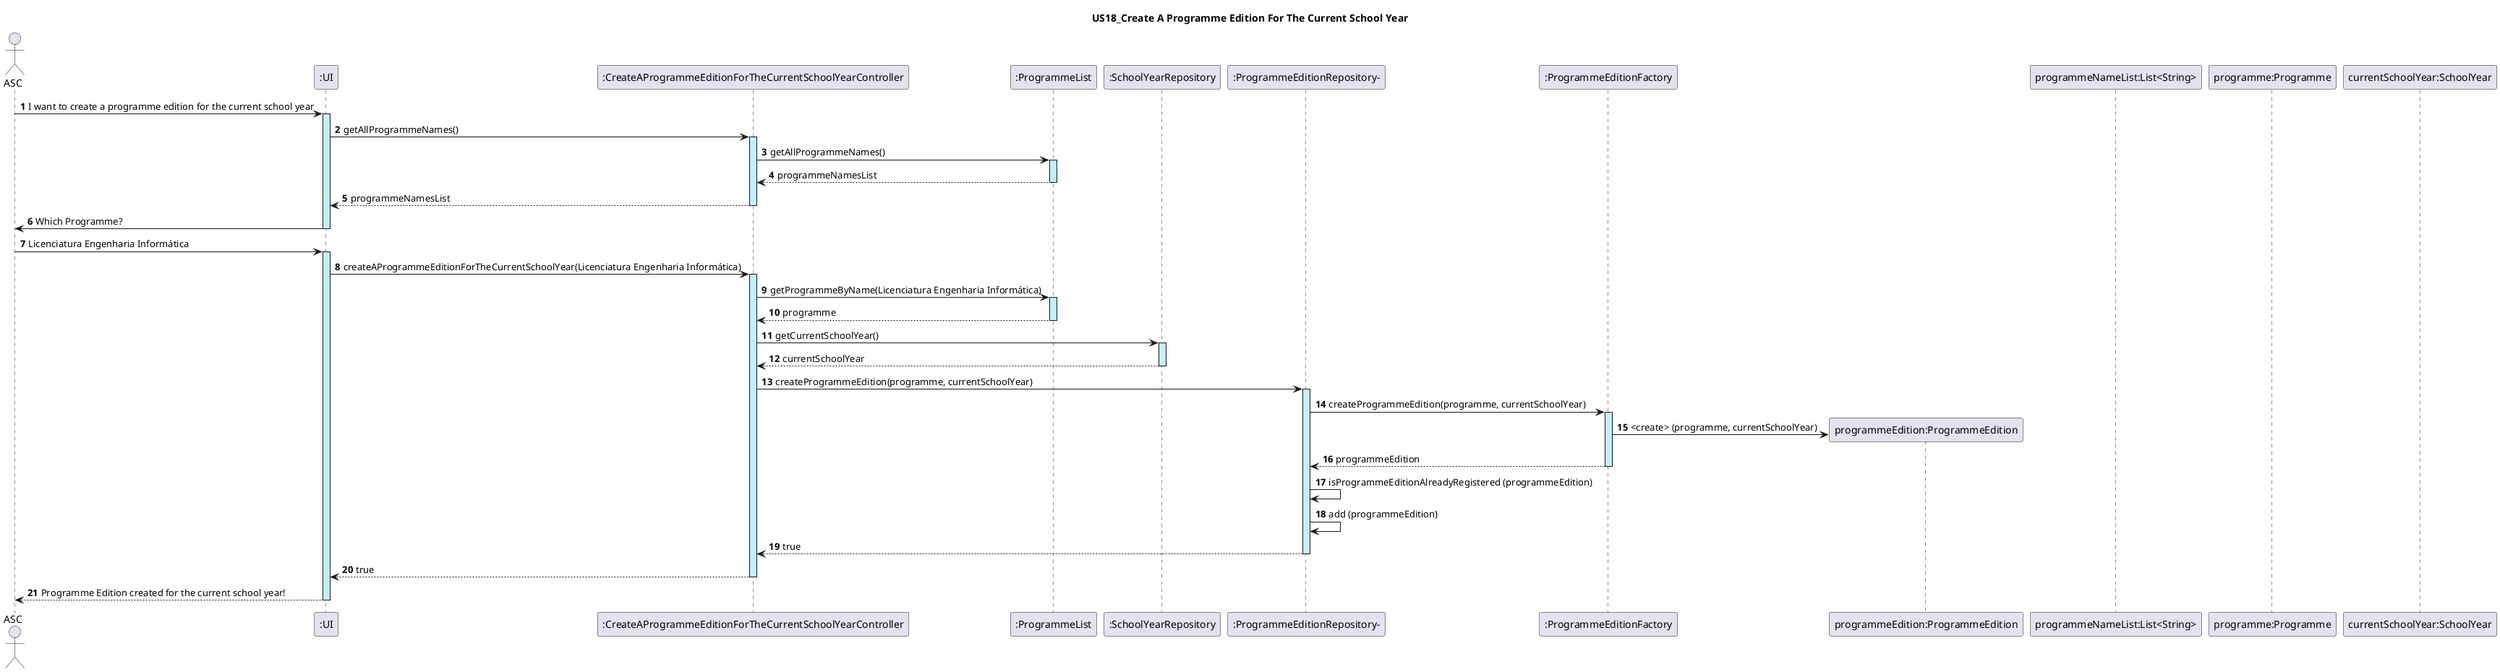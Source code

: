 @startuml
title : US18_Create A Programme Edition For The Current School Year
autonumber
Actor ASC

participant ":UI" as UI
participant ":CreateAProgrammeEditionForTheCurrentSchoolYearController" as CPEC
participant ":ProgrammeList" as PL
participant ":SchoolYearRepository" as SYR
participant ":ProgrammeEditionRepository-" as PER
participant ":ProgrammeEditionFactory" as PEF

ASC -> UI ++ #application : I want to create a programme edition for the current school year
UI -> CPEC ++ #application : getAllProgrammeNames()
CPEC -> PL ++ #application : getAllProgrammeNames()
PL --> CPEC -- : programmeNamesList
CPEC --> UI -- : programmeNamesList
UI -> ASC --  : Which Programme?
ASC -> UI ++ #application : Licenciatura Engenharia Informática
UI -> CPEC ++ #application : createAProgrammeEditionForTheCurrentSchoolYear(Licenciatura Engenharia Informática)

CPEC -> PL ++ #application : getProgrammeByName(Licenciatura Engenharia Informática)
PL --> CPEC -- : programme
CPEC -> SYR ++ #application : getCurrentSchoolYear()
SYR --> CPEC : currentSchoolYear
SYR --
CPEC -> PER ++ #application : createProgrammeEdition(programme, currentSchoolYear)
PER -> PEF ++ #application : createProgrammeEdition(programme, currentSchoolYear)
create "programmeEdition:ProgrammeEdition" as PE
PEF -> PE : <create> (programme, currentSchoolYear)
PEF --> PER : programmeEdition
PEF--
PER -> PER : isProgrammeEditionAlreadyRegistered (programmeEdition)
PER -> PER : add (programmeEdition)
PER --> CPEC : true
PER --
CPEC --> UI : true
CPEC --
UI --> ASC -- : Programme Edition created for the current school year!
participant "programmeNameList:List<String>"
participant "programme:Programme"
participant "currentSchoolYear:SchoolYear"
@enduml